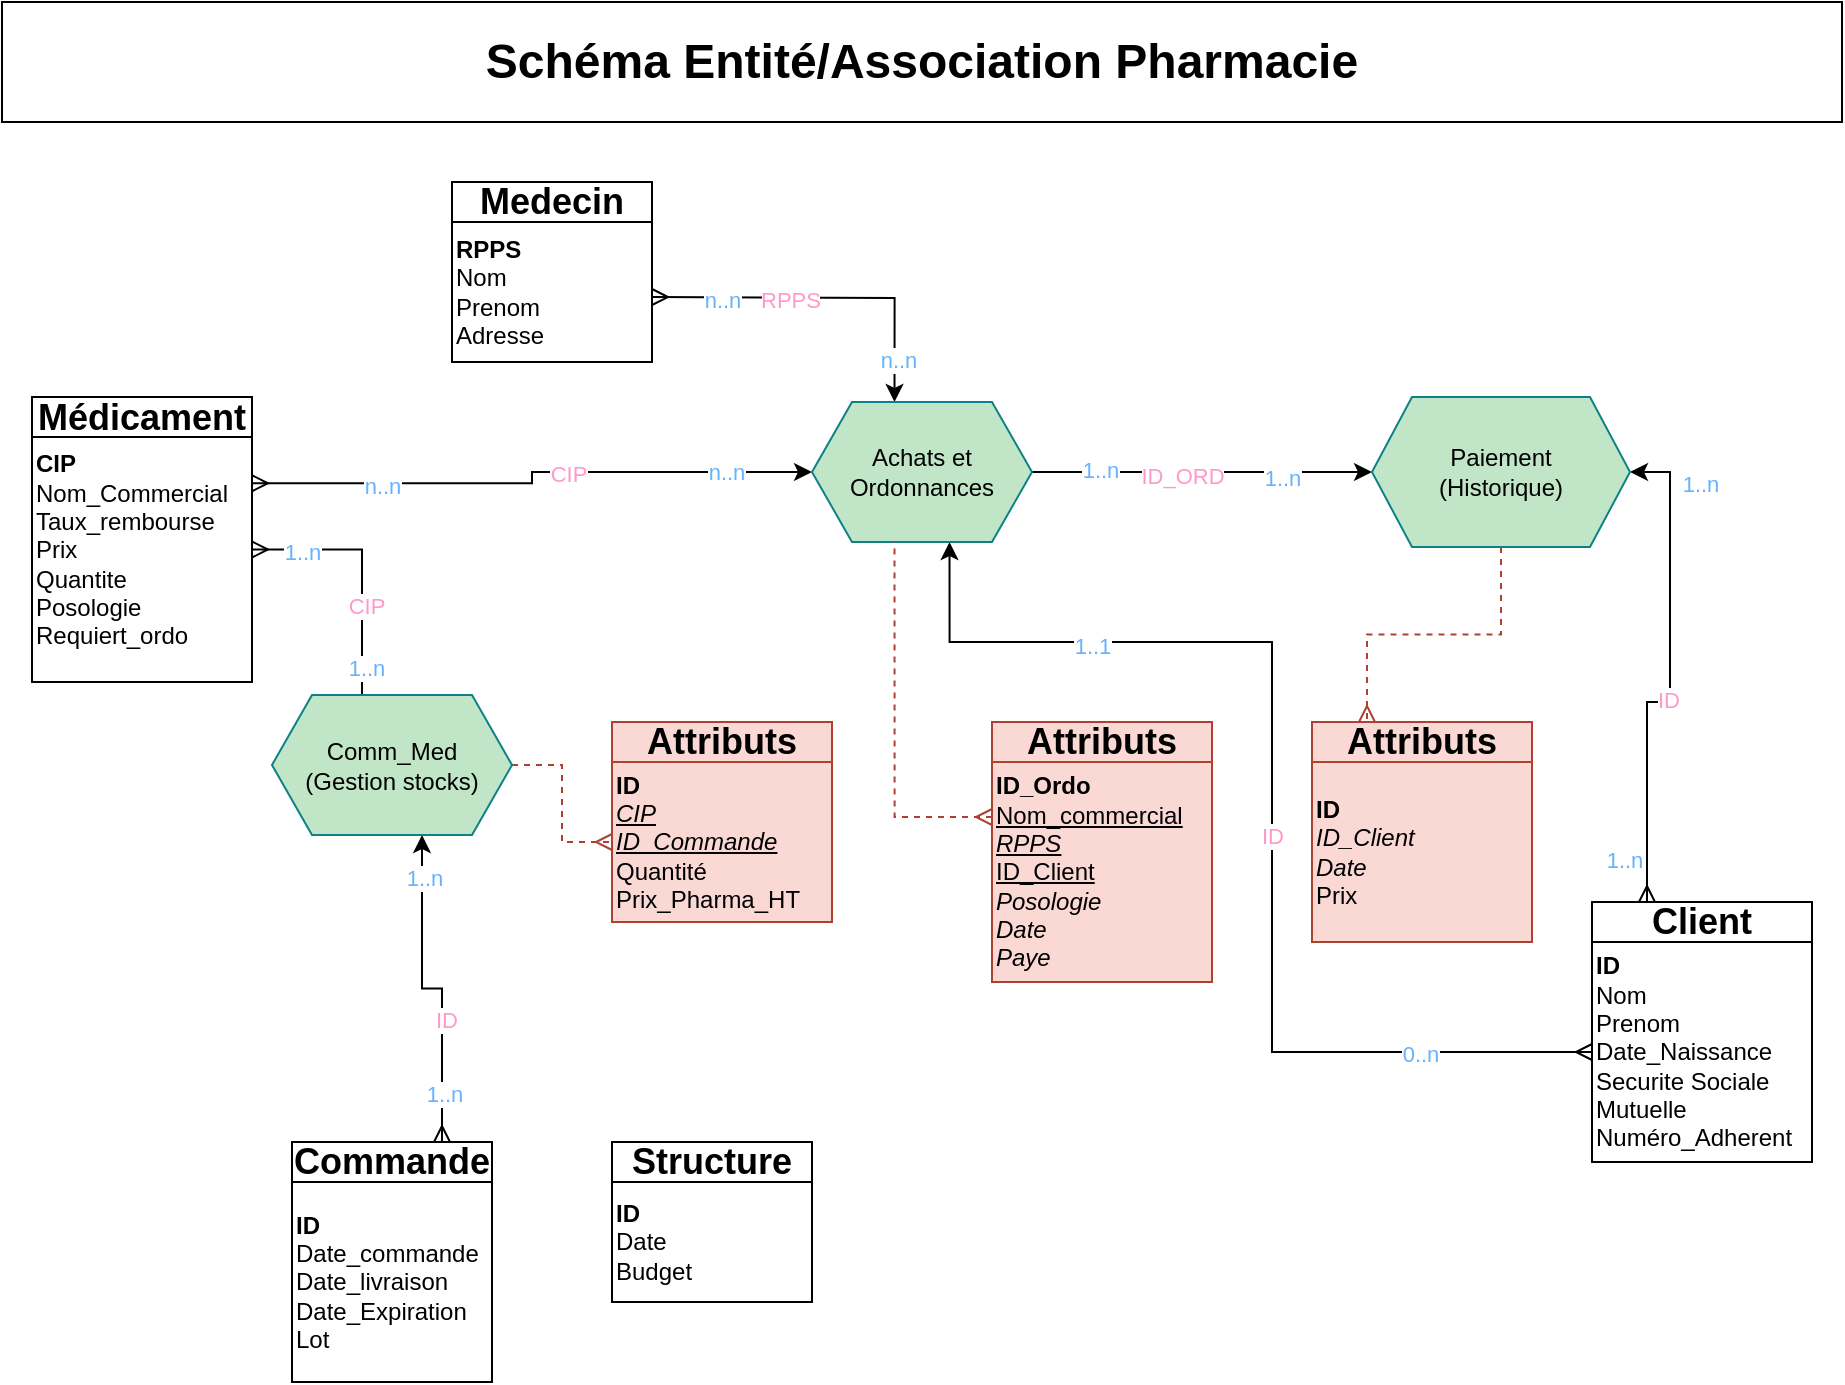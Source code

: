 <mxfile scale="4" border="0" version="25.0.3">
  <diagram name="Page-1" id="5rxcv67BSNvPamIYlfbg">
    <mxGraphModel dx="1436" dy="804" grid="1" gridSize="10" guides="1" tooltips="1" connect="1" arrows="0" fold="1" page="1" pageScale="1" pageWidth="1169" pageHeight="827" background="none" math="0" shadow="0">
      <root>
        <mxCell id="0" />
        <mxCell id="1" parent="0" />
        <mxCell id="A8mMHWh_19c2tBusHKfJ-93" style="edgeStyle=orthogonalEdgeStyle;rounded=0;orthogonalLoop=1;jettySize=auto;html=1;exitX=1;exitY=0.5;exitDx=0;exitDy=0;entryX=0.375;entryY=0;entryDx=0;entryDy=0;startArrow=ERmany;startFill=0;endArrow=none;endFill=0;" parent="1" source="A8mMHWh_19c2tBusHKfJ-1" target="A8mMHWh_19c2tBusHKfJ-78" edge="1">
          <mxGeometry relative="1" as="geometry" />
        </mxCell>
        <mxCell id="A8mMHWh_19c2tBusHKfJ-94" value="1..n" style="edgeLabel;html=1;align=center;verticalAlign=middle;resizable=0;points=[];fontColor=#66B2FF;" parent="A8mMHWh_19c2tBusHKfJ-93" vertex="1" connectable="0">
          <mxGeometry x="-0.619" y="-1" relative="1" as="geometry">
            <mxPoint as="offset" />
          </mxGeometry>
        </mxCell>
        <mxCell id="A8mMHWh_19c2tBusHKfJ-95" value="1..n" style="edgeLabel;html=1;align=center;verticalAlign=middle;resizable=0;points=[];fontColor=#66B2FF;" parent="A8mMHWh_19c2tBusHKfJ-93" vertex="1" connectable="0">
          <mxGeometry x="0.779" y="2" relative="1" as="geometry">
            <mxPoint as="offset" />
          </mxGeometry>
        </mxCell>
        <mxCell id="Es0DgAvG5wDxjokZ8ytx-5" value="CIP" style="edgeLabel;html=1;align=center;verticalAlign=middle;resizable=0;points=[];fontColor=#FF99CC;" parent="A8mMHWh_19c2tBusHKfJ-93" vertex="1" connectable="0">
          <mxGeometry x="0.302" y="2" relative="1" as="geometry">
            <mxPoint as="offset" />
          </mxGeometry>
        </mxCell>
        <mxCell id="_U_l4UxtBwg6Ej6ojBlV-3" style="edgeStyle=orthogonalEdgeStyle;rounded=0;orthogonalLoop=1;jettySize=auto;html=1;exitX=1;exitY=0.25;exitDx=0;exitDy=0;entryX=0;entryY=0.5;entryDx=0;entryDy=0;endArrow=classic;endFill=1;startArrow=ERmany;startFill=0;" parent="1" source="A8mMHWh_19c2tBusHKfJ-1" target="A8mMHWh_19c2tBusHKfJ-65" edge="1">
          <mxGeometry relative="1" as="geometry" />
        </mxCell>
        <mxCell id="_U_l4UxtBwg6Ej6ojBlV-4" value="n..n" style="edgeLabel;html=1;align=center;verticalAlign=middle;resizable=0;points=[];fontColor=#66B2FF;" parent="_U_l4UxtBwg6Ej6ojBlV-3" vertex="1" connectable="0">
          <mxGeometry x="-0.544" y="-1" relative="1" as="geometry">
            <mxPoint as="offset" />
          </mxGeometry>
        </mxCell>
        <mxCell id="_U_l4UxtBwg6Ej6ojBlV-5" value="n..n" style="edgeLabel;html=1;align=center;verticalAlign=middle;resizable=0;points=[];fontColor=#66B2FF;" parent="_U_l4UxtBwg6Ej6ojBlV-3" vertex="1" connectable="0">
          <mxGeometry x="0.693" relative="1" as="geometry">
            <mxPoint as="offset" />
          </mxGeometry>
        </mxCell>
        <mxCell id="_U_l4UxtBwg6Ej6ojBlV-27" value="CIP" style="edgeLabel;html=1;align=center;verticalAlign=middle;resizable=0;points=[];fontColor=#FF99CC;" parent="_U_l4UxtBwg6Ej6ojBlV-3" vertex="1" connectable="0">
          <mxGeometry x="0.141" y="-1" relative="1" as="geometry">
            <mxPoint as="offset" />
          </mxGeometry>
        </mxCell>
        <mxCell id="A8mMHWh_19c2tBusHKfJ-1" value="&lt;div style=&quot;line-height: 120%;&quot;&gt;&lt;span style=&quot;background-color: initial;&quot;&gt;&lt;b style=&quot;&quot;&gt;CIP&lt;/b&gt;&lt;/span&gt;&lt;/div&gt;&lt;span style=&quot;background-color: initial;&quot;&gt;&lt;div style=&quot;line-height: 120%;&quot;&gt;&lt;span style=&quot;background-color: initial;&quot;&gt;Nom_Commercial&lt;/span&gt;&lt;/div&gt;&lt;/span&gt;&lt;div style=&quot;line-height: 120%;&quot;&gt;&lt;div style=&quot;line-height: 120%;&quot;&gt;Taux_rembourse&lt;/div&gt;&lt;div style=&quot;line-height: 120%;&quot;&gt;&lt;span style=&quot;background-color: initial;&quot;&gt;Prix&lt;/span&gt;&lt;/div&gt;&lt;div style=&quot;line-height: 120%;&quot;&gt;&lt;span style=&quot;background-color: initial;&quot;&gt;Quantite&lt;/span&gt;&lt;/div&gt;&lt;div style=&quot;line-height: 120%;&quot;&gt;&lt;span style=&quot;background-color: initial;&quot;&gt;Posologie&lt;/span&gt;&lt;/div&gt;&lt;div style=&quot;line-height: 120%;&quot;&gt;&lt;span style=&quot;background-color: initial;&quot;&gt;Requiert_ordo&lt;/span&gt;&lt;/div&gt;&lt;/div&gt;" style="rounded=0;align=left;html=1;textDirection=ltr;" parent="1" vertex="1">
          <mxGeometry x="55" y="217.5" width="110" height="132.5" as="geometry" />
        </mxCell>
        <mxCell id="A8mMHWh_19c2tBusHKfJ-3" value="&lt;h2&gt;Médicament&lt;/h2&gt;" style="rounded=0;whiteSpace=wrap;html=1;" parent="1" vertex="1">
          <mxGeometry x="55" y="207.5" width="110" height="20" as="geometry" />
        </mxCell>
        <mxCell id="A8mMHWh_19c2tBusHKfJ-101" style="edgeStyle=orthogonalEdgeStyle;rounded=0;orthogonalLoop=1;jettySize=auto;html=1;exitX=0.25;exitY=0;exitDx=0;exitDy=0;entryX=1;entryY=0.5;entryDx=0;entryDy=0;startArrow=ERmany;startFill=0;" parent="1" source="A8mMHWh_19c2tBusHKfJ-16" target="A8mMHWh_19c2tBusHKfJ-100" edge="1">
          <mxGeometry relative="1" as="geometry">
            <Array as="points">
              <mxPoint x="863" y="360" />
              <mxPoint x="874" y="360" />
              <mxPoint x="874" y="245" />
            </Array>
          </mxGeometry>
        </mxCell>
        <mxCell id="A8mMHWh_19c2tBusHKfJ-110" value="1..n" style="edgeLabel;html=1;align=center;verticalAlign=middle;resizable=0;points=[];fontColor=#66B2FF;" parent="A8mMHWh_19c2tBusHKfJ-101" vertex="1" connectable="0">
          <mxGeometry x="-0.829" y="1" relative="1" as="geometry">
            <mxPoint x="-11" as="offset" />
          </mxGeometry>
        </mxCell>
        <mxCell id="A8mMHWh_19c2tBusHKfJ-111" value="1..n" style="edgeLabel;html=1;align=center;verticalAlign=middle;resizable=0;points=[];fontColor=#66B2FF;" parent="A8mMHWh_19c2tBusHKfJ-101" vertex="1" connectable="0">
          <mxGeometry x="0.792" y="-2" relative="1" as="geometry">
            <mxPoint x="13" as="offset" />
          </mxGeometry>
        </mxCell>
        <mxCell id="_U_l4UxtBwg6Ej6ojBlV-29" value="ID" style="edgeLabel;html=1;align=center;verticalAlign=middle;resizable=0;points=[];fontColor=#FF99CC;" parent="A8mMHWh_19c2tBusHKfJ-101" vertex="1" connectable="0">
          <mxGeometry x="-0.086" y="1" relative="1" as="geometry">
            <mxPoint as="offset" />
          </mxGeometry>
        </mxCell>
        <mxCell id="dsXJHMieopl60TLaCnQf-1" style="edgeStyle=orthogonalEdgeStyle;rounded=0;orthogonalLoop=1;jettySize=auto;html=1;exitX=0;exitY=0.5;exitDx=0;exitDy=0;entryX=0.625;entryY=1;entryDx=0;entryDy=0;startArrow=ERmany;startFill=0;" parent="1" source="A8mMHWh_19c2tBusHKfJ-15" target="A8mMHWh_19c2tBusHKfJ-65" edge="1">
          <mxGeometry relative="1" as="geometry">
            <mxPoint x="675" y="290" as="targetPoint" />
            <Array as="points">
              <mxPoint x="675" y="535" />
              <mxPoint x="675" y="330" />
              <mxPoint x="514" y="330" />
            </Array>
          </mxGeometry>
        </mxCell>
        <mxCell id="dsXJHMieopl60TLaCnQf-3" value="ID" style="edgeLabel;html=1;align=center;verticalAlign=middle;resizable=0;points=[];fontColor=#FF99CC;" parent="dsXJHMieopl60TLaCnQf-1" vertex="1" connectable="0">
          <mxGeometry x="-0.712" y="1" relative="1" as="geometry">
            <mxPoint x="-77" y="-109" as="offset" />
          </mxGeometry>
        </mxCell>
        <mxCell id="dsXJHMieopl60TLaCnQf-4" value="0..n" style="edgeLabel;html=1;align=center;verticalAlign=middle;resizable=0;points=[];fontColor=#66B2FF;" parent="dsXJHMieopl60TLaCnQf-1" vertex="1" connectable="0">
          <mxGeometry x="-0.702" y="1" relative="1" as="geometry">
            <mxPoint as="offset" />
          </mxGeometry>
        </mxCell>
        <mxCell id="dsXJHMieopl60TLaCnQf-5" value="1..1" style="edgeLabel;html=1;align=center;verticalAlign=middle;resizable=0;points=[];fontColor=#66B2FF;" parent="dsXJHMieopl60TLaCnQf-1" vertex="1" connectable="0">
          <mxGeometry x="0.579" y="2" relative="1" as="geometry">
            <mxPoint as="offset" />
          </mxGeometry>
        </mxCell>
        <mxCell id="A8mMHWh_19c2tBusHKfJ-15" value="&lt;b style=&quot;&quot;&gt;ID&lt;/b&gt;&lt;div&gt;Nom&lt;/div&gt;&lt;div&gt;&lt;span style=&quot;background-color: initial;&quot;&gt;Prenom&lt;/span&gt;&lt;/div&gt;&lt;div&gt;Date_Naissance&lt;span style=&quot;background-color: initial;&quot;&gt;&lt;/span&gt;&lt;/div&gt;&lt;div&gt;Securite Sociale&lt;/div&gt;&lt;div&gt;Mutuelle&lt;/div&gt;&lt;div&gt;Numéro_Adherent&lt;/div&gt;" style="rounded=0;whiteSpace=wrap;html=1;align=left;" parent="1" vertex="1">
          <mxGeometry x="835" y="480" width="110" height="110" as="geometry" />
        </mxCell>
        <mxCell id="A8mMHWh_19c2tBusHKfJ-16" value="&lt;h2&gt;Client&lt;/h2&gt;" style="rounded=0;whiteSpace=wrap;html=1;" parent="1" vertex="1">
          <mxGeometry x="835" y="460" width="110" height="20" as="geometry" />
        </mxCell>
        <mxCell id="A8mMHWh_19c2tBusHKfJ-19" value="&lt;b style=&quot;&quot;&gt;ID&lt;/b&gt;&lt;div&gt;Date_commande&lt;/div&gt;&lt;div&gt;Date_livraison&lt;/div&gt;&lt;div&gt;Date_Expiration&lt;/div&gt;&lt;div&gt;Lot&lt;/div&gt;" style="rounded=0;whiteSpace=wrap;html=1;align=left;" parent="1" vertex="1">
          <mxGeometry x="185" y="600" width="100" height="100" as="geometry" />
        </mxCell>
        <mxCell id="A8mMHWh_19c2tBusHKfJ-92" style="edgeStyle=orthogonalEdgeStyle;rounded=0;orthogonalLoop=1;jettySize=auto;html=1;exitX=0.75;exitY=0;exitDx=0;exitDy=0;entryX=0.625;entryY=1;entryDx=0;entryDy=0;endArrow=classic;endFill=1;startArrow=ERmany;startFill=0;" parent="1" source="A8mMHWh_19c2tBusHKfJ-20" target="A8mMHWh_19c2tBusHKfJ-78" edge="1">
          <mxGeometry relative="1" as="geometry" />
        </mxCell>
        <mxCell id="A8mMHWh_19c2tBusHKfJ-97" value="1..n" style="edgeLabel;html=1;align=center;verticalAlign=middle;resizable=0;points=[];fontColor=#66B2FF;" parent="A8mMHWh_19c2tBusHKfJ-92" vertex="1" connectable="0">
          <mxGeometry x="-0.704" y="-1" relative="1" as="geometry">
            <mxPoint as="offset" />
          </mxGeometry>
        </mxCell>
        <mxCell id="A8mMHWh_19c2tBusHKfJ-98" value="1..n" style="edgeLabel;html=1;align=center;verticalAlign=middle;resizable=0;points=[];fontColor=#66B2FF;" parent="A8mMHWh_19c2tBusHKfJ-92" vertex="1" connectable="0">
          <mxGeometry x="0.743" y="-1" relative="1" as="geometry">
            <mxPoint as="offset" />
          </mxGeometry>
        </mxCell>
        <mxCell id="_U_l4UxtBwg6Ej6ojBlV-33" value="ID" style="edgeLabel;html=1;align=center;verticalAlign=middle;resizable=0;points=[];fontColor=#FF99CC;" parent="A8mMHWh_19c2tBusHKfJ-92" vertex="1" connectable="0">
          <mxGeometry x="-0.25" y="-2" relative="1" as="geometry">
            <mxPoint as="offset" />
          </mxGeometry>
        </mxCell>
        <mxCell id="A8mMHWh_19c2tBusHKfJ-20" value="&lt;h2&gt;Commande&lt;/h2&gt;" style="rounded=0;whiteSpace=wrap;html=1;" parent="1" vertex="1">
          <mxGeometry x="185" y="580" width="100" height="20" as="geometry" />
        </mxCell>
        <mxCell id="A8mMHWh_19c2tBusHKfJ-21" value="&lt;b style=&quot;&quot;&gt;ID&lt;/b&gt;&lt;div&gt;&lt;i style=&quot;background-color: initial;&quot;&gt;ID_Client&lt;/i&gt;&lt;/div&gt;&lt;div&gt;&lt;i&gt;Date&lt;/i&gt;&lt;/div&gt;&lt;div&gt;Prix&lt;/div&gt;" style="rounded=0;whiteSpace=wrap;html=1;align=left;fillColor=#fad9d5;strokeColor=#ae4132;" parent="1" vertex="1">
          <mxGeometry x="695" y="390" width="110" height="90" as="geometry" />
        </mxCell>
        <mxCell id="A8mMHWh_19c2tBusHKfJ-22" value="&lt;h2&gt;Attributs&lt;/h2&gt;" style="rounded=0;whiteSpace=wrap;html=1;fillColor=#fad9d5;strokeColor=#ae4132;" parent="1" vertex="1">
          <mxGeometry x="695" y="370" width="110" height="20" as="geometry" />
        </mxCell>
        <mxCell id="A8mMHWh_19c2tBusHKfJ-25" value="&lt;h1&gt;Schéma Entité/Association Pharmacie&lt;/h1&gt;" style="whiteSpace=wrap;html=1;" parent="1" vertex="1">
          <mxGeometry x="40" y="10" width="920" height="60" as="geometry" />
        </mxCell>
        <mxCell id="A8mMHWh_19c2tBusHKfJ-66" style="edgeStyle=orthogonalEdgeStyle;rounded=0;orthogonalLoop=1;jettySize=auto;html=1;exitX=1;exitY=0.75;exitDx=0;exitDy=0;entryX=0.375;entryY=0;entryDx=0;entryDy=0;endArrow=classic;endFill=1;startArrow=ERmany;startFill=0;" parent="1" target="A8mMHWh_19c2tBusHKfJ-65" edge="1">
          <mxGeometry relative="1" as="geometry">
            <mxPoint x="365" y="157.5" as="sourcePoint" />
          </mxGeometry>
        </mxCell>
        <mxCell id="A8mMHWh_19c2tBusHKfJ-68" value="n..n" style="edgeLabel;html=1;align=center;verticalAlign=middle;resizable=0;points=[];fontColor=#66B2FF;" parent="A8mMHWh_19c2tBusHKfJ-66" vertex="1" connectable="0">
          <mxGeometry x="-0.596" y="-1" relative="1" as="geometry">
            <mxPoint as="offset" />
          </mxGeometry>
        </mxCell>
        <mxCell id="A8mMHWh_19c2tBusHKfJ-71" value="n..n" style="edgeLabel;html=1;align=center;verticalAlign=middle;resizable=0;points=[];fontColor=#66B2FF;" parent="A8mMHWh_19c2tBusHKfJ-66" vertex="1" connectable="0">
          <mxGeometry x="0.753" y="1" relative="1" as="geometry">
            <mxPoint as="offset" />
          </mxGeometry>
        </mxCell>
        <mxCell id="_U_l4UxtBwg6Ej6ojBlV-26" value="RPPS" style="edgeLabel;html=1;align=center;verticalAlign=middle;resizable=0;points=[];fontColor=#FF99CC;" parent="A8mMHWh_19c2tBusHKfJ-66" vertex="1" connectable="0">
          <mxGeometry x="-0.209" y="-1" relative="1" as="geometry">
            <mxPoint as="offset" />
          </mxGeometry>
        </mxCell>
        <mxCell id="_U_l4UxtBwg6Ej6ojBlV-18" style="edgeStyle=orthogonalEdgeStyle;rounded=0;orthogonalLoop=1;jettySize=auto;html=1;exitX=1;exitY=0.5;exitDx=0;exitDy=0;entryX=0;entryY=0.5;entryDx=0;entryDy=0;" parent="1" source="A8mMHWh_19c2tBusHKfJ-65" target="A8mMHWh_19c2tBusHKfJ-100" edge="1">
          <mxGeometry relative="1" as="geometry" />
        </mxCell>
        <mxCell id="_U_l4UxtBwg6Ej6ojBlV-19" value="1..n" style="edgeLabel;html=1;align=center;verticalAlign=middle;resizable=0;points=[];fontColor=#66B2FF;" parent="_U_l4UxtBwg6Ej6ojBlV-18" vertex="1" connectable="0">
          <mxGeometry x="-0.827" y="1" relative="1" as="geometry">
            <mxPoint x="19" as="offset" />
          </mxGeometry>
        </mxCell>
        <mxCell id="_U_l4UxtBwg6Ej6ojBlV-20" value="1..n" style="edgeLabel;html=1;align=center;verticalAlign=middle;resizable=0;points=[];fontColor=#66B2FF;" parent="_U_l4UxtBwg6Ej6ojBlV-18" vertex="1" connectable="0">
          <mxGeometry x="0.725" y="-3" relative="1" as="geometry">
            <mxPoint x="-22" as="offset" />
          </mxGeometry>
        </mxCell>
        <mxCell id="_U_l4UxtBwg6Ej6ojBlV-25" value="ID_ORD" style="edgeLabel;html=1;align=center;verticalAlign=middle;resizable=0;points=[];fontColor=#FF99CC;" parent="_U_l4UxtBwg6Ej6ojBlV-18" vertex="1" connectable="0">
          <mxGeometry x="-0.123" y="-2" relative="1" as="geometry">
            <mxPoint as="offset" />
          </mxGeometry>
        </mxCell>
        <mxCell id="A8mMHWh_19c2tBusHKfJ-65" value="Achats et&lt;div&gt;Ordonnances&lt;/div&gt;" style="shape=hexagon;perimeter=hexagonPerimeter2;whiteSpace=wrap;html=1;fixedSize=1;fillColor=#C1E6C7;strokeColor=#0E8088;" parent="1" vertex="1">
          <mxGeometry x="445" y="210" width="110" height="70" as="geometry" />
        </mxCell>
        <mxCell id="_U_l4UxtBwg6Ej6ojBlV-32" style="edgeStyle=orthogonalEdgeStyle;rounded=0;orthogonalLoop=1;jettySize=auto;html=1;exitX=1;exitY=0.5;exitDx=0;exitDy=0;entryX=0;entryY=0.5;entryDx=0;entryDy=0;dashed=1;fillColor=#fad9d5;strokeColor=#ae4132;endArrow=ERmany;endFill=0;" parent="1" source="A8mMHWh_19c2tBusHKfJ-78" target="_U_l4UxtBwg6Ej6ojBlV-30" edge="1">
          <mxGeometry relative="1" as="geometry" />
        </mxCell>
        <mxCell id="A8mMHWh_19c2tBusHKfJ-78" value="&lt;div&gt;Comm_Med&lt;/div&gt;&lt;div&gt;(Gestion stocks)&lt;/div&gt;" style="shape=hexagon;perimeter=hexagonPerimeter2;whiteSpace=wrap;html=1;fixedSize=1;fillColor=#C1E6C7;strokeColor=#0E8088;" parent="1" vertex="1">
          <mxGeometry x="175" y="356.5" width="120" height="70" as="geometry" />
        </mxCell>
        <mxCell id="_U_l4UxtBwg6Ej6ojBlV-6" style="edgeStyle=orthogonalEdgeStyle;rounded=0;orthogonalLoop=1;jettySize=auto;html=1;exitX=0.5;exitY=1;exitDx=0;exitDy=0;entryX=0.25;entryY=0;entryDx=0;entryDy=0;endArrow=ERmany;endFill=0;dashed=1;fillColor=#fad9d5;strokeColor=#ae4132;" parent="1" source="A8mMHWh_19c2tBusHKfJ-100" target="A8mMHWh_19c2tBusHKfJ-22" edge="1">
          <mxGeometry relative="1" as="geometry" />
        </mxCell>
        <mxCell id="A8mMHWh_19c2tBusHKfJ-100" value="Paiement&lt;div&gt;(Historique)&lt;/div&gt;" style="shape=hexagon;perimeter=hexagonPerimeter2;whiteSpace=wrap;html=1;fixedSize=1;fillColor=#C1E6C7;strokeColor=#0E8088;" parent="1" vertex="1">
          <mxGeometry x="725" y="207.5" width="129" height="75" as="geometry" />
        </mxCell>
        <mxCell id="_U_l4UxtBwg6Ej6ojBlV-28" style="edgeStyle=orthogonalEdgeStyle;rounded=0;orthogonalLoop=1;jettySize=auto;html=1;exitX=0;exitY=0.25;exitDx=0;exitDy=0;entryX=0.375;entryY=1;entryDx=0;entryDy=0;dashed=1;endArrow=none;endFill=0;startArrow=ERmany;startFill=0;fillColor=#fad9d5;strokeColor=#ae4132;" parent="1" source="_U_l4UxtBwg6Ej6ojBlV-21" target="A8mMHWh_19c2tBusHKfJ-65" edge="1">
          <mxGeometry relative="1" as="geometry" />
        </mxCell>
        <mxCell id="_U_l4UxtBwg6Ej6ojBlV-21" value="&lt;b style=&quot;&quot;&gt;ID_Ordo&lt;/b&gt;&lt;div&gt;&lt;u&gt;Nom_commercial&lt;/u&gt;&lt;/div&gt;&lt;div&gt;&lt;i style=&quot;background-color: initial;&quot;&gt;&lt;u&gt;RPPS&lt;/u&gt;&lt;/i&gt;&lt;/div&gt;&lt;div&gt;&lt;u style=&quot;&quot;&gt;ID_Client&lt;/u&gt;&lt;div&gt;&lt;div&gt;&lt;i&gt;Posologie&lt;/i&gt;&lt;/div&gt;&lt;div&gt;&lt;i&gt;Date&lt;/i&gt;&lt;/div&gt;&lt;/div&gt;&lt;/div&gt;&lt;div&gt;&lt;i&gt;Paye&lt;/i&gt;&lt;/div&gt;" style="rounded=0;whiteSpace=wrap;html=1;align=left;fillColor=#fad9d5;strokeColor=#ae4132;" parent="1" vertex="1">
          <mxGeometry x="535" y="390" width="110" height="110" as="geometry" />
        </mxCell>
        <mxCell id="_U_l4UxtBwg6Ej6ojBlV-22" value="&lt;h2&gt;Attributs&lt;/h2&gt;" style="rounded=0;whiteSpace=wrap;html=1;fillColor=#fad9d5;strokeColor=#ae4132;" parent="1" vertex="1">
          <mxGeometry x="535" y="370" width="110" height="20" as="geometry" />
        </mxCell>
        <mxCell id="_U_l4UxtBwg6Ej6ojBlV-23" value="&lt;b style=&quot;&quot;&gt;RPPS&lt;/b&gt;&lt;div&gt;Nom&lt;/div&gt;&lt;div&gt;Prenom&lt;/div&gt;&lt;div&gt;Adresse&lt;/div&gt;" style="rounded=0;whiteSpace=wrap;html=1;align=left;" parent="1" vertex="1">
          <mxGeometry x="265" y="120" width="100" height="70" as="geometry" />
        </mxCell>
        <mxCell id="_U_l4UxtBwg6Ej6ojBlV-24" value="&lt;h2&gt;Medecin&lt;/h2&gt;" style="rounded=0;whiteSpace=wrap;html=1;" parent="1" vertex="1">
          <mxGeometry x="265" y="100" width="100" height="20" as="geometry" />
        </mxCell>
        <mxCell id="_U_l4UxtBwg6Ej6ojBlV-30" value="&lt;b&gt;ID&lt;/b&gt;&lt;div&gt;&lt;i style=&quot;background-color: initial;&quot;&gt;&lt;u&gt;CIP&lt;/u&gt;&lt;/i&gt;&lt;div&gt;&lt;i&gt;&lt;u&gt;ID_Commande&lt;/u&gt;&lt;/i&gt;&lt;/div&gt;&lt;div&gt;Quantité&lt;/div&gt;&lt;div&gt;Prix_Pharma_HT&lt;/div&gt;&lt;/div&gt;" style="rounded=0;whiteSpace=wrap;html=1;align=left;fillColor=#fad9d5;strokeColor=#ae4132;" parent="1" vertex="1">
          <mxGeometry x="345" y="390" width="110" height="80" as="geometry" />
        </mxCell>
        <mxCell id="_U_l4UxtBwg6Ej6ojBlV-31" value="&lt;h2&gt;Attributs&lt;/h2&gt;" style="rounded=0;whiteSpace=wrap;html=1;fillColor=#fad9d5;strokeColor=#ae4132;" parent="1" vertex="1">
          <mxGeometry x="345" y="370" width="110" height="20" as="geometry" />
        </mxCell>
        <mxCell id="Es0DgAvG5wDxjokZ8ytx-3" value="&lt;b style=&quot;&quot;&gt;ID&lt;/b&gt;&lt;div&gt;Date&lt;br&gt;&lt;div&gt;Budget&lt;/div&gt;&lt;/div&gt;" style="rounded=0;whiteSpace=wrap;html=1;align=left;" parent="1" vertex="1">
          <mxGeometry x="345" y="600" width="100" height="60" as="geometry" />
        </mxCell>
        <mxCell id="Es0DgAvG5wDxjokZ8ytx-4" value="&lt;h2&gt;Structure&lt;/h2&gt;" style="rounded=0;whiteSpace=wrap;html=1;" parent="1" vertex="1">
          <mxGeometry x="345" y="580" width="100" height="20" as="geometry" />
        </mxCell>
      </root>
    </mxGraphModel>
  </diagram>
</mxfile>
